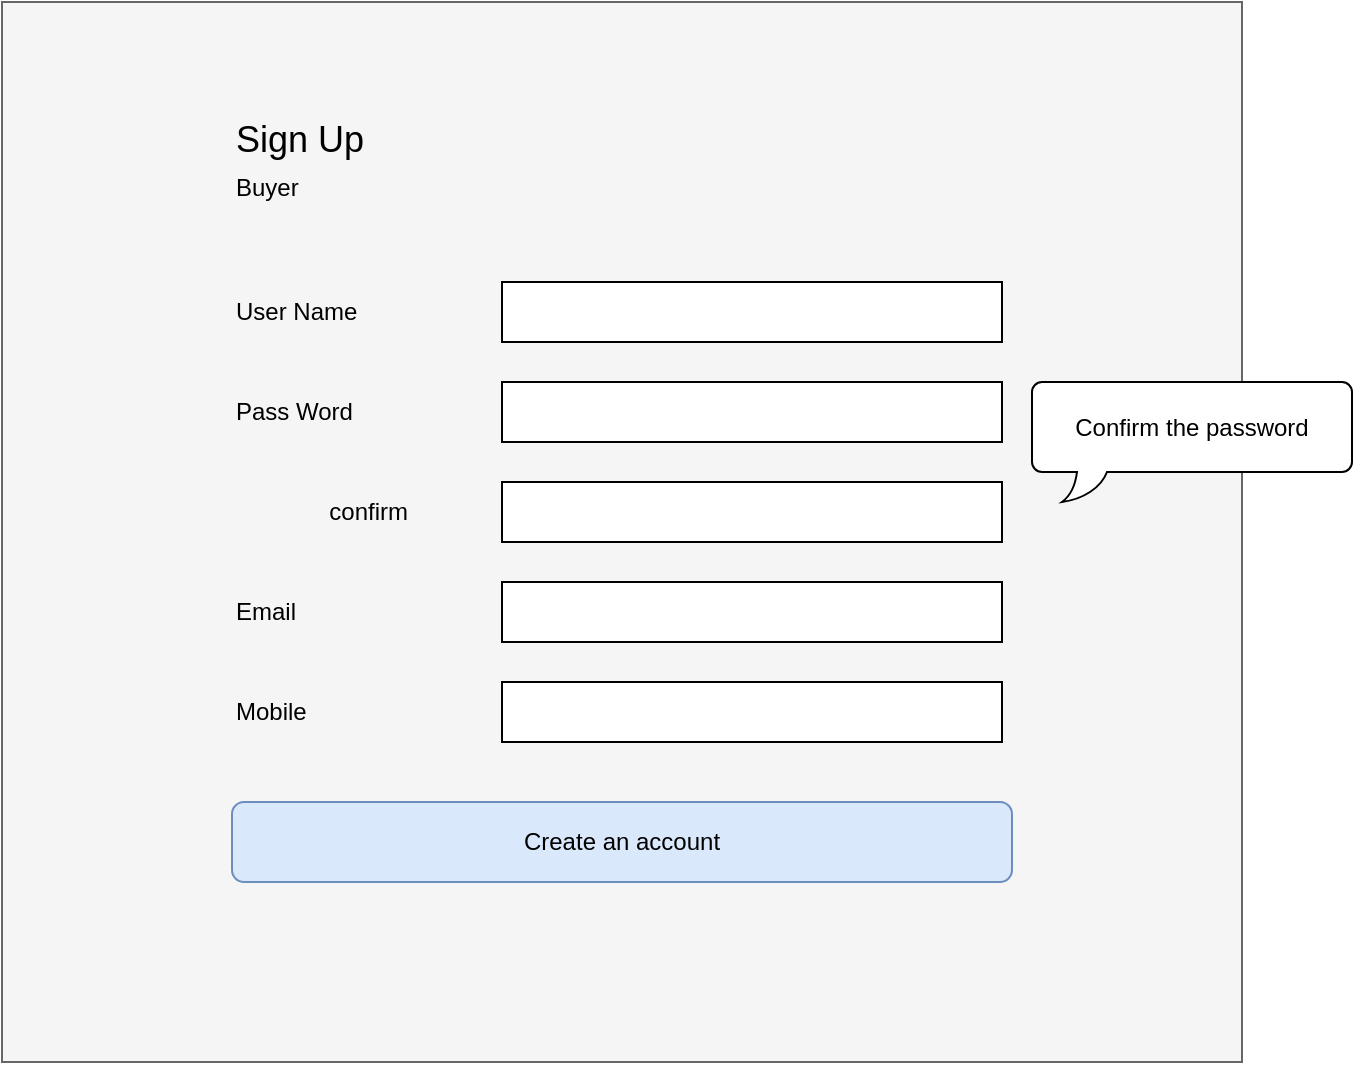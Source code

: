 <mxfile version="12.9.11"><diagram id="Kka3aJQ5U4JEoeN57MU2" name="Page-1"><mxGraphModel dx="1422" dy="769" grid="1" gridSize="10" guides="1" tooltips="1" connect="1" arrows="1" fold="1" page="1" pageScale="1" pageWidth="827" pageHeight="1169" math="0" shadow="0"><root><mxCell id="0"/><mxCell id="1" parent="0"/><mxCell id="M6Q5aE4et73TKSMjfHFa-4" value="" style="rounded=0;whiteSpace=wrap;html=1;fillColor=#f5f5f5;strokeColor=#666666;fontColor=#333333;glass=0;shadow=0;comic=0;" parent="1" vertex="1"><mxGeometry x="55" y="100" width="620" height="530" as="geometry"/></mxCell><mxCell id="M6Q5aE4et73TKSMjfHFa-3" value="&lt;p style=&quot;line-height: 130%&quot;&gt;&lt;/p&gt;&lt;div&gt;&lt;font style=&quot;font-size: 18px&quot;&gt;Sign Up&lt;/font&gt;&lt;/div&gt;&lt;div&gt;&lt;font style=&quot;font-size: 18px&quot;&gt;&lt;font style=&quot;font-size: 12px&quot;&gt;Buyer&lt;/font&gt;&lt;br&gt;&lt;/font&gt;&lt;/div&gt;&lt;p&gt;&lt;/p&gt;" style="text;html=1;strokeColor=none;fillColor=none;align=left;verticalAlign=middle;whiteSpace=wrap;rounded=0;" parent="1" vertex="1"><mxGeometry x="170" y="140" width="120" height="80" as="geometry"/></mxCell><mxCell id="M6Q5aE4et73TKSMjfHFa-23" value="Create an account" style="rounded=1;whiteSpace=wrap;html=1;fillColor=#dae8fc;strokeColor=#6c8ebf;" parent="1" vertex="1"><mxGeometry x="170" y="500" width="390" height="40" as="geometry"/></mxCell><mxCell id="fy9cm8ZcaS9VCyLOALBd-1" value="" style="rounded=0;whiteSpace=wrap;html=1;shadow=0;glass=0;comic=0;" vertex="1" parent="1"><mxGeometry x="305" y="240" width="250" height="30" as="geometry"/></mxCell><mxCell id="fy9cm8ZcaS9VCyLOALBd-2" value="User Name" style="text;html=1;strokeColor=none;fillColor=none;align=left;verticalAlign=middle;whiteSpace=wrap;rounded=0;shadow=0;glass=0;comic=0;" vertex="1" parent="1"><mxGeometry x="170" y="240" width="90" height="30" as="geometry"/></mxCell><mxCell id="fy9cm8ZcaS9VCyLOALBd-3" value="Pass Word" style="text;html=1;strokeColor=none;fillColor=none;align=left;verticalAlign=middle;whiteSpace=wrap;rounded=0;shadow=0;glass=0;comic=0;" vertex="1" parent="1"><mxGeometry x="170" y="290" width="90" height="30" as="geometry"/></mxCell><mxCell id="fy9cm8ZcaS9VCyLOALBd-4" value="" style="rounded=0;whiteSpace=wrap;html=1;shadow=0;glass=0;comic=0;" vertex="1" parent="1"><mxGeometry x="305" y="290" width="250" height="30" as="geometry"/></mxCell><mxCell id="fy9cm8ZcaS9VCyLOALBd-5" value="Email" style="text;html=1;strokeColor=none;fillColor=none;align=left;verticalAlign=middle;whiteSpace=wrap;rounded=0;shadow=0;glass=0;comic=0;" vertex="1" parent="1"><mxGeometry x="170" y="390" width="90" height="30" as="geometry"/></mxCell><mxCell id="fy9cm8ZcaS9VCyLOALBd-6" value="" style="rounded=0;whiteSpace=wrap;html=1;shadow=0;glass=0;comic=0;" vertex="1" parent="1"><mxGeometry x="305" y="390" width="250" height="30" as="geometry"/></mxCell><mxCell id="fy9cm8ZcaS9VCyLOALBd-7" value="Mobile" style="text;html=1;strokeColor=none;fillColor=none;align=left;verticalAlign=middle;whiteSpace=wrap;rounded=0;shadow=0;glass=0;comic=0;" vertex="1" parent="1"><mxGeometry x="170" y="440" width="90" height="30" as="geometry"/></mxCell><mxCell id="fy9cm8ZcaS9VCyLOALBd-8" value="" style="rounded=0;whiteSpace=wrap;html=1;shadow=0;glass=0;comic=0;" vertex="1" parent="1"><mxGeometry x="305" y="440" width="250" height="30" as="geometry"/></mxCell><mxCell id="fy9cm8ZcaS9VCyLOALBd-9" value="confirm" style="text;html=1;strokeColor=none;fillColor=none;align=right;verticalAlign=middle;whiteSpace=wrap;rounded=0;shadow=0;glass=0;comic=0;" vertex="1" parent="1"><mxGeometry x="170" y="340" width="90" height="30" as="geometry"/></mxCell><mxCell id="fy9cm8ZcaS9VCyLOALBd-10" value="" style="rounded=0;whiteSpace=wrap;html=1;shadow=0;glass=0;comic=0;" vertex="1" parent="1"><mxGeometry x="305" y="340" width="250" height="30" as="geometry"/></mxCell><mxCell id="fy9cm8ZcaS9VCyLOALBd-11" value="Confirm the password" style="whiteSpace=wrap;html=1;shape=mxgraph.basic.roundRectCallout;dx=30;dy=15;size=5;boundedLbl=1;rounded=0;align=center;" vertex="1" parent="1"><mxGeometry x="570" y="290" width="160" height="60" as="geometry"/></mxCell></root></mxGraphModel></diagram></mxfile>
